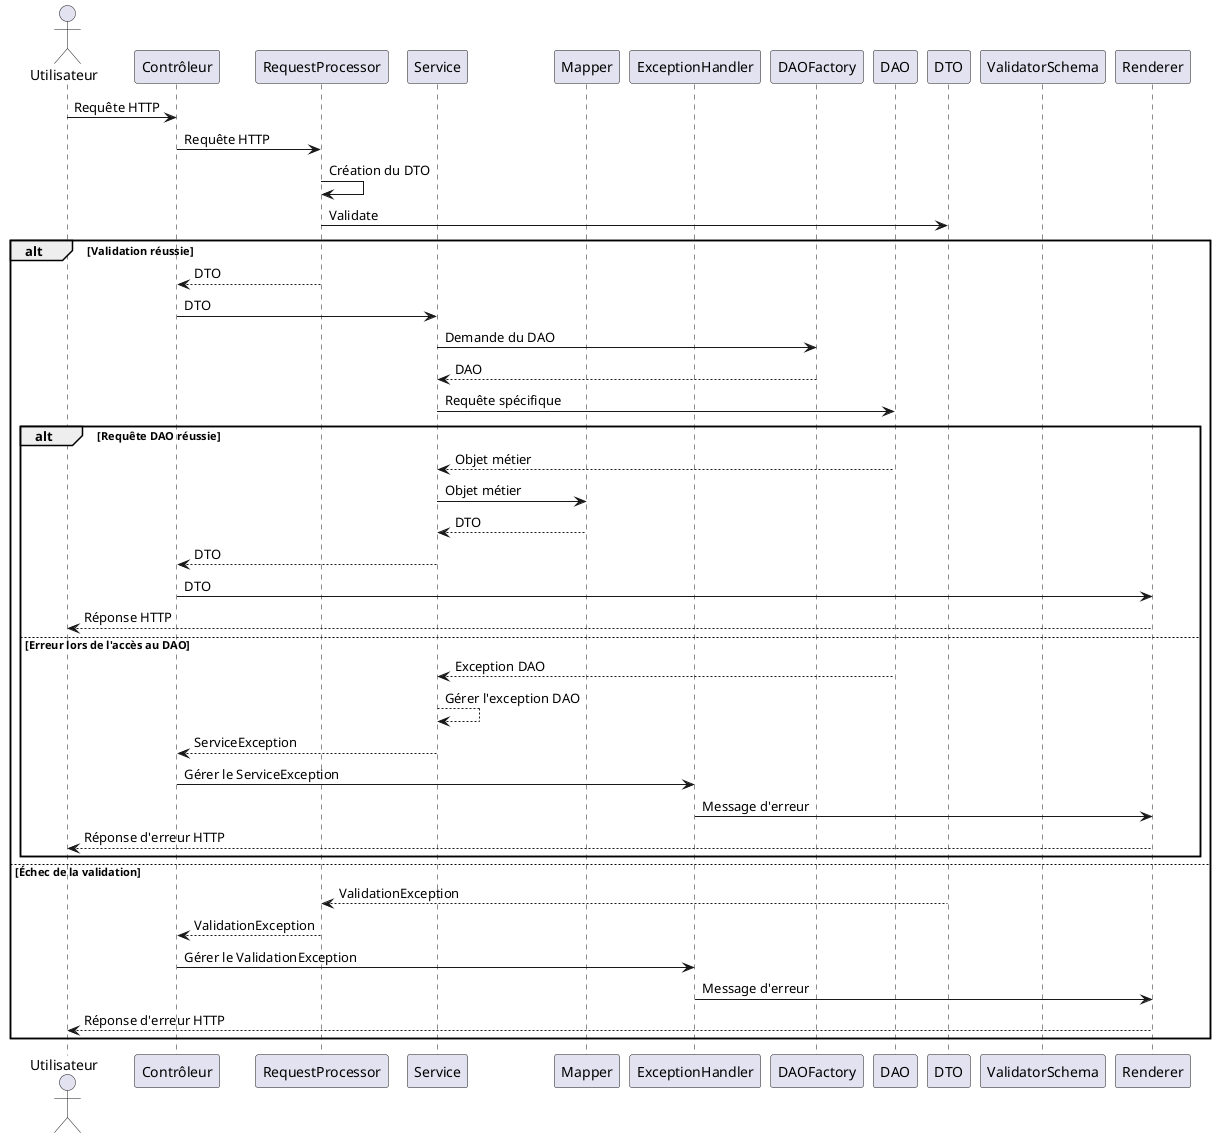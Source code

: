 @startuml Diagramme de séquence illustrant le traitement typique d'une requête avec gestion des exceptions

actor "Utilisateur" as user
participant "Contrôleur" as controller
participant "RequestProcessor" as requestProcessor
participant "Service" as service
participant "Mapper" as mapper
participant "ExceptionHandler" as exceptionHandler
participant "DAOFactory" as daoFactory
participant "DAO" as dao
participant "DTO" as dto
participant "ValidatorSchema" as validatorSchema
participant "Renderer" as renderer

user -> controller: Requête HTTP
controller -> requestProcessor: Requête HTTP
requestProcessor -> requestProcessor: Création du DTO
requestProcessor -> dto: Validate

alt Validation réussie
    requestProcessor --> controller: DTO
    controller -> service: DTO
    service -> daoFactory: Demande du DAO
    daoFactory --> service: DAO
    service -> dao: Requête spécifique

    alt Requête DAO réussie
        dao --> service: Objet métier
        service -> mapper: Objet métier
        mapper --> service: DTO
        service --> controller: DTO
        controller -> renderer: DTO
        renderer --> user: Réponse HTTP
    else Erreur lors de l'accès au DAO
        dao --> service: Exception DAO
        service --> service: Gérer l'exception DAO
        service --> controller: ServiceException
        controller -> exceptionHandler: Gérer le ServiceException
        exceptionHandler -> renderer: Message d'erreur
        renderer --> user: Réponse d'erreur HTTP
    end
else Échec de la validation
    dto --> requestProcessor: ValidationException
    requestProcessor --> controller: ValidationException
    controller -> exceptionHandler: Gérer le ValidationException
    exceptionHandler -> renderer: Message d'erreur
    renderer --> user: Réponse d'erreur HTTP
end

@enduml
